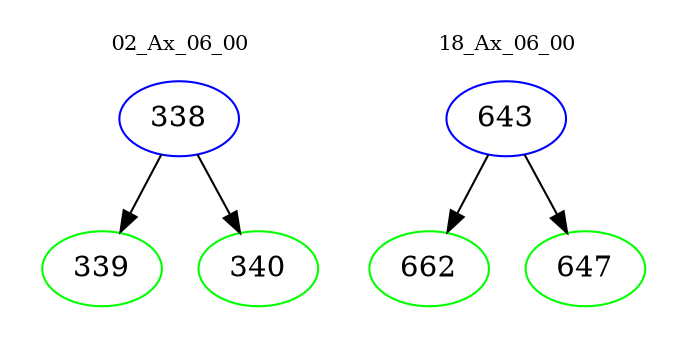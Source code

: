 digraph{
subgraph cluster_0 {
color = white
label = "02_Ax_06_00";
fontsize=10;
T0_338 [label="338", color="blue"]
T0_338 -> T0_339 [color="black"]
T0_339 [label="339", color="green"]
T0_338 -> T0_340 [color="black"]
T0_340 [label="340", color="green"]
}
subgraph cluster_1 {
color = white
label = "18_Ax_06_00";
fontsize=10;
T1_643 [label="643", color="blue"]
T1_643 -> T1_662 [color="black"]
T1_662 [label="662", color="green"]
T1_643 -> T1_647 [color="black"]
T1_647 [label="647", color="green"]
}
}
